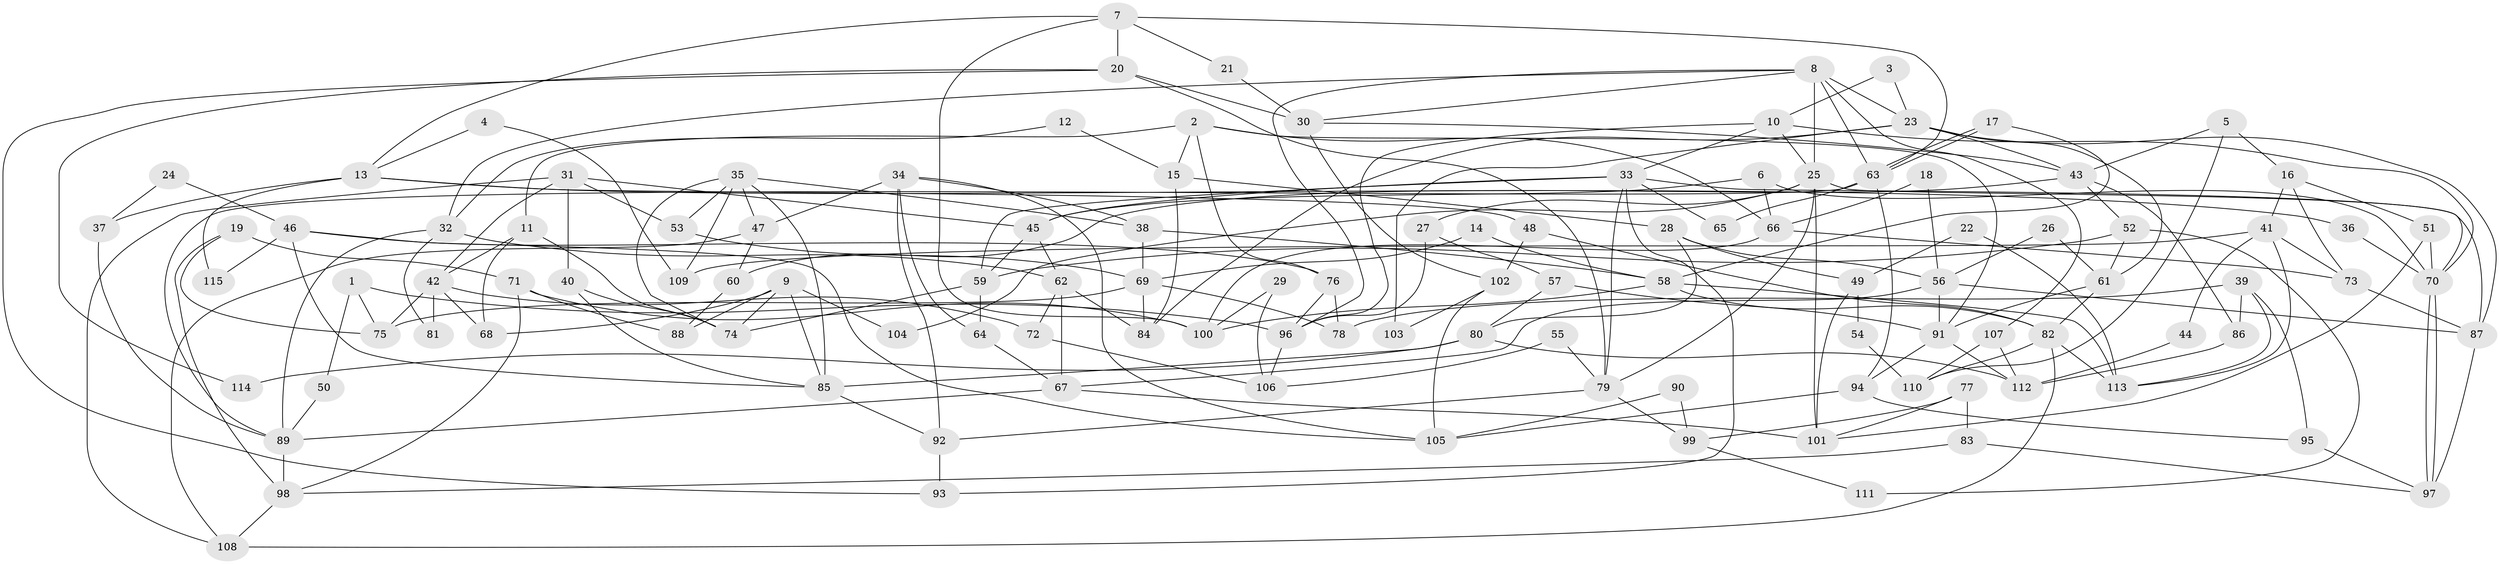 // coarse degree distribution, {3: 0.13793103448275862, 16: 0.017241379310344827, 8: 0.08620689655172414, 13: 0.017241379310344827, 6: 0.10344827586206896, 5: 0.10344827586206896, 7: 0.06896551724137931, 2: 0.2413793103448276, 4: 0.1724137931034483, 10: 0.017241379310344827, 9: 0.017241379310344827, 12: 0.017241379310344827}
// Generated by graph-tools (version 1.1) at 2025/51/03/04/25 22:51:02]
// undirected, 115 vertices, 230 edges
graph export_dot {
  node [color=gray90,style=filled];
  1;
  2;
  3;
  4;
  5;
  6;
  7;
  8;
  9;
  10;
  11;
  12;
  13;
  14;
  15;
  16;
  17;
  18;
  19;
  20;
  21;
  22;
  23;
  24;
  25;
  26;
  27;
  28;
  29;
  30;
  31;
  32;
  33;
  34;
  35;
  36;
  37;
  38;
  39;
  40;
  41;
  42;
  43;
  44;
  45;
  46;
  47;
  48;
  49;
  50;
  51;
  52;
  53;
  54;
  55;
  56;
  57;
  58;
  59;
  60;
  61;
  62;
  63;
  64;
  65;
  66;
  67;
  68;
  69;
  70;
  71;
  72;
  73;
  74;
  75;
  76;
  77;
  78;
  79;
  80;
  81;
  82;
  83;
  84;
  85;
  86;
  87;
  88;
  89;
  90;
  91;
  92;
  93;
  94;
  95;
  96;
  97;
  98;
  99;
  100;
  101;
  102;
  103;
  104;
  105;
  106;
  107;
  108;
  109;
  110;
  111;
  112;
  113;
  114;
  115;
  1 -- 96;
  1 -- 75;
  1 -- 50;
  2 -- 15;
  2 -- 91;
  2 -- 11;
  2 -- 66;
  2 -- 76;
  3 -- 23;
  3 -- 10;
  4 -- 13;
  4 -- 109;
  5 -- 16;
  5 -- 43;
  5 -- 110;
  6 -- 45;
  6 -- 70;
  6 -- 66;
  7 -- 63;
  7 -- 100;
  7 -- 13;
  7 -- 20;
  7 -- 21;
  8 -- 25;
  8 -- 107;
  8 -- 23;
  8 -- 30;
  8 -- 32;
  8 -- 63;
  8 -- 96;
  9 -- 74;
  9 -- 88;
  9 -- 68;
  9 -- 85;
  9 -- 104;
  10 -- 70;
  10 -- 33;
  10 -- 25;
  10 -- 96;
  11 -- 74;
  11 -- 42;
  11 -- 68;
  12 -- 15;
  12 -- 32;
  13 -- 48;
  13 -- 36;
  13 -- 37;
  13 -- 115;
  14 -- 58;
  14 -- 69;
  15 -- 28;
  15 -- 84;
  16 -- 41;
  16 -- 51;
  16 -- 73;
  17 -- 58;
  17 -- 63;
  17 -- 63;
  18 -- 56;
  18 -- 66;
  19 -- 75;
  19 -- 98;
  19 -- 71;
  20 -- 30;
  20 -- 79;
  20 -- 93;
  20 -- 114;
  21 -- 30;
  22 -- 113;
  22 -- 49;
  23 -- 87;
  23 -- 43;
  23 -- 61;
  23 -- 84;
  23 -- 103;
  24 -- 46;
  24 -- 37;
  25 -- 79;
  25 -- 27;
  25 -- 70;
  25 -- 101;
  25 -- 104;
  26 -- 56;
  26 -- 61;
  27 -- 96;
  27 -- 57;
  28 -- 56;
  28 -- 80;
  28 -- 49;
  29 -- 100;
  29 -- 106;
  30 -- 43;
  30 -- 102;
  31 -- 42;
  31 -- 45;
  31 -- 40;
  31 -- 53;
  31 -- 108;
  32 -- 89;
  32 -- 62;
  32 -- 81;
  33 -- 79;
  33 -- 45;
  33 -- 59;
  33 -- 65;
  33 -- 87;
  33 -- 93;
  34 -- 92;
  34 -- 105;
  34 -- 38;
  34 -- 47;
  34 -- 64;
  35 -- 53;
  35 -- 47;
  35 -- 38;
  35 -- 74;
  35 -- 85;
  35 -- 109;
  36 -- 70;
  37 -- 89;
  38 -- 58;
  38 -- 69;
  39 -- 78;
  39 -- 86;
  39 -- 95;
  39 -- 113;
  40 -- 85;
  40 -- 74;
  41 -- 73;
  41 -- 113;
  41 -- 44;
  41 -- 109;
  42 -- 68;
  42 -- 72;
  42 -- 75;
  42 -- 81;
  43 -- 52;
  43 -- 60;
  43 -- 86;
  44 -- 112;
  45 -- 62;
  45 -- 59;
  46 -- 76;
  46 -- 85;
  46 -- 105;
  46 -- 115;
  47 -- 108;
  47 -- 60;
  48 -- 82;
  48 -- 102;
  49 -- 101;
  49 -- 54;
  50 -- 89;
  51 -- 70;
  51 -- 101;
  52 -- 61;
  52 -- 59;
  52 -- 111;
  53 -- 69;
  54 -- 110;
  55 -- 106;
  55 -- 79;
  56 -- 91;
  56 -- 87;
  56 -- 67;
  57 -- 91;
  57 -- 80;
  58 -- 100;
  58 -- 82;
  58 -- 113;
  59 -- 74;
  59 -- 64;
  60 -- 88;
  61 -- 82;
  61 -- 91;
  62 -- 67;
  62 -- 72;
  62 -- 84;
  63 -- 65;
  63 -- 89;
  63 -- 94;
  64 -- 67;
  66 -- 73;
  66 -- 100;
  67 -- 89;
  67 -- 101;
  69 -- 84;
  69 -- 75;
  69 -- 78;
  70 -- 97;
  70 -- 97;
  71 -- 98;
  71 -- 88;
  71 -- 100;
  72 -- 106;
  73 -- 87;
  76 -- 96;
  76 -- 78;
  77 -- 83;
  77 -- 101;
  77 -- 99;
  79 -- 92;
  79 -- 99;
  80 -- 85;
  80 -- 112;
  80 -- 114;
  82 -- 113;
  82 -- 108;
  82 -- 110;
  83 -- 97;
  83 -- 98;
  85 -- 92;
  86 -- 112;
  87 -- 97;
  89 -- 98;
  90 -- 99;
  90 -- 105;
  91 -- 94;
  91 -- 112;
  92 -- 93;
  94 -- 95;
  94 -- 105;
  95 -- 97;
  96 -- 106;
  98 -- 108;
  99 -- 111;
  102 -- 105;
  102 -- 103;
  107 -- 112;
  107 -- 110;
}
